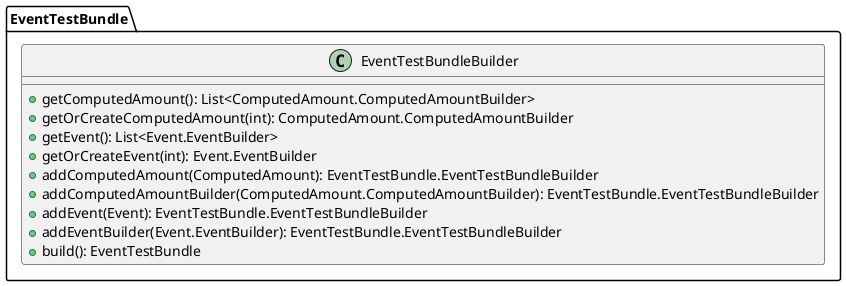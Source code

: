 @startuml

    class EventTestBundle.EventTestBundleBuilder [[EventTestBundle.EventTestBundleBuilder.html]] {
        +getComputedAmount(): List<ComputedAmount.ComputedAmountBuilder>
        +getOrCreateComputedAmount(int): ComputedAmount.ComputedAmountBuilder
        +getEvent(): List<Event.EventBuilder>
        +getOrCreateEvent(int): Event.EventBuilder
        +addComputedAmount(ComputedAmount): EventTestBundle.EventTestBundleBuilder
        +addComputedAmountBuilder(ComputedAmount.ComputedAmountBuilder): EventTestBundle.EventTestBundleBuilder
        +addEvent(Event): EventTestBundle.EventTestBundleBuilder
        +addEventBuilder(Event.EventBuilder): EventTestBundle.EventTestBundleBuilder
        +build(): EventTestBundle
    }

@enduml
